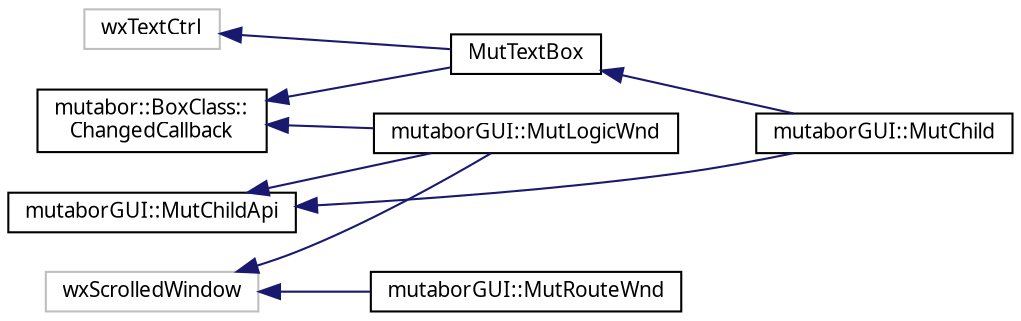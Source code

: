 digraph "Grafische Darstellung der Klassenhierarchie"
{
  edge [fontname="Sans",fontsize="10",labelfontname="Sans",labelfontsize="10"];
  node [fontname="Sans",fontsize="10",shape=record];
  rankdir="LR";
  Node384 [label="mutabor::BoxClass::\lChangedCallback",height=0.2,width=0.4,color="black", fillcolor="white", style="filled",URL="$da/dd8/structmutabor_1_1BoxClass_1_1ChangedCallback.html"];
  Node384 -> Node25 [dir="back",color="midnightblue",fontsize="10",style="solid",fontname="Sans"];
  Node25 [label="mutaborGUI::MutLogicWnd",height=0.2,width=0.4,color="black", fillcolor="white", style="filled",URL="$dd/d65/classmutaborGUI_1_1MutLogicWnd.html"];
  Node384 -> Node0 [dir="back",color="midnightblue",fontsize="10",style="solid",fontname="Sans"];
  Node0 [label="MutTextBox",height=0.2,width=0.4,color="black", fillcolor="white", style="filled",URL="$d6/deb/classMutTextBox.html"];
  Node0 -> Node1 [dir="back",color="midnightblue",fontsize="10",style="solid",fontname="Sans"];
  Node1 [label="mutaborGUI::MutChild",height=0.2,width=0.4,color="black", fillcolor="white", style="filled",URL="$d9/d7a/classmutaborGUI_1_1MutChild.html"];
  Node202 [label="mutaborGUI::MutChildApi",height=0.2,width=0.4,color="black", fillcolor="white", style="filled",URL="$dd/dfa/structmutaborGUI_1_1MutChildApi.html"];
  Node202 -> Node1 [dir="back",color="midnightblue",fontsize="10",style="solid",fontname="Sans"];
  Node202 -> Node25 [dir="back",color="midnightblue",fontsize="10",style="solid",fontname="Sans"];
  Node24 [label="wxScrolledWindow",height=0.2,width=0.4,color="grey75", fillcolor="white", style="filled"];
  Node24 -> Node25 [dir="back",color="midnightblue",fontsize="10",style="solid",fontname="Sans"];
  Node24 -> Node26 [dir="back",color="midnightblue",fontsize="10",style="solid",fontname="Sans"];
  Node26 [label="mutaborGUI::MutRouteWnd",height=0.2,width=0.4,color="black", fillcolor="white", style="filled",URL="$dc/d06/classmutaborGUI_1_1MutRouteWnd.html"];
  Node15 [label="wxTextCtrl",height=0.2,width=0.4,color="grey75", fillcolor="white", style="filled"];
  Node15 -> Node0 [dir="back",color="midnightblue",fontsize="10",style="solid",fontname="Sans"];
}
